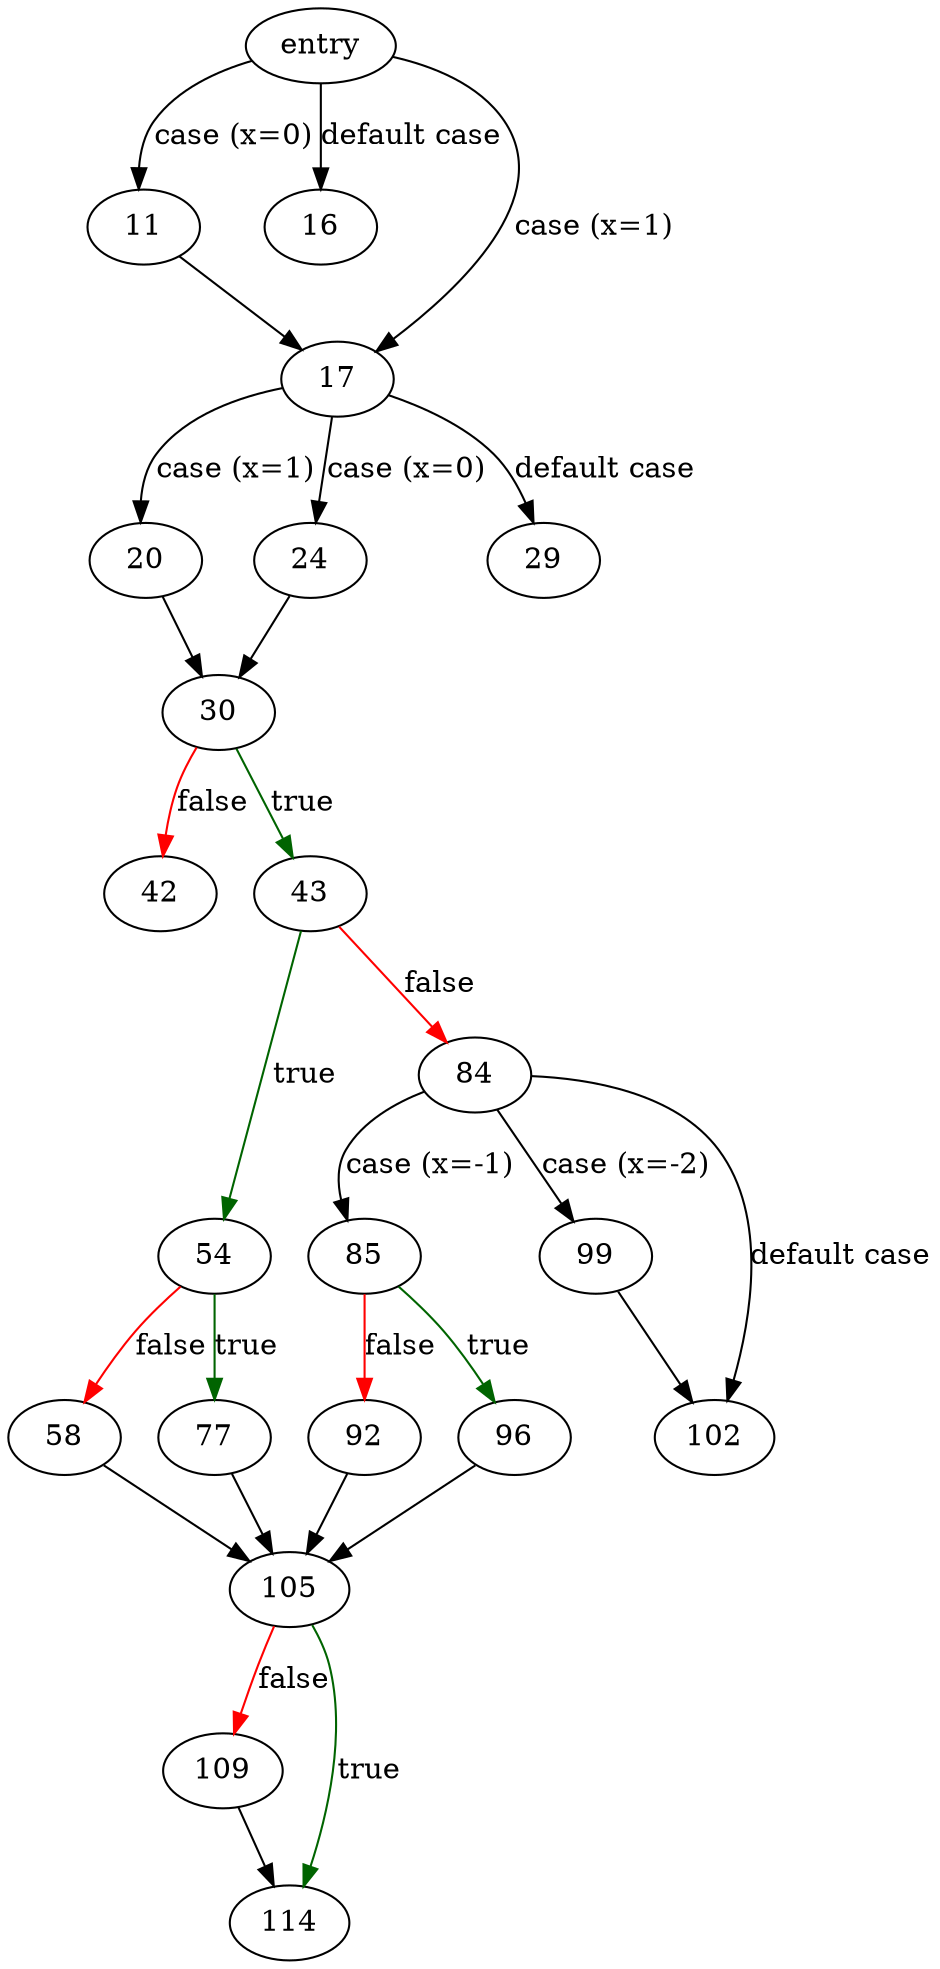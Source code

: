 digraph "docolon" {
	// Node definitions.
	2 [label=entry];
	11;
	16;
	17;
	20;
	24;
	29;
	30;
	42;
	43;
	54;
	58;
	77;
	84;
	85;
	92;
	96;
	99;
	102;
	105;
	109;
	114;

	// Edge definitions.
	2 -> 11 [label="case (x=0)"];
	2 -> 16 [label="default case"];
	2 -> 17 [label="case (x=1)"];
	11 -> 17;
	17 -> 20 [label="case (x=1)"];
	17 -> 24 [label="case (x=0)"];
	17 -> 29 [label="default case"];
	20 -> 30;
	24 -> 30;
	30 -> 42 [
		color=red
		label=false
	];
	30 -> 43 [
		color=darkgreen
		label=true
	];
	43 -> 54 [
		color=darkgreen
		label=true
	];
	43 -> 84 [
		color=red
		label=false
	];
	54 -> 58 [
		color=red
		label=false
	];
	54 -> 77 [
		color=darkgreen
		label=true
	];
	58 -> 105;
	77 -> 105;
	84 -> 85 [label="case (x=-1)"];
	84 -> 99 [label="case (x=-2)"];
	84 -> 102 [label="default case"];
	85 -> 92 [
		color=red
		label=false
	];
	85 -> 96 [
		color=darkgreen
		label=true
	];
	92 -> 105;
	96 -> 105;
	99 -> 102;
	105 -> 109 [
		color=red
		label=false
	];
	105 -> 114 [
		color=darkgreen
		label=true
	];
	109 -> 114;
}